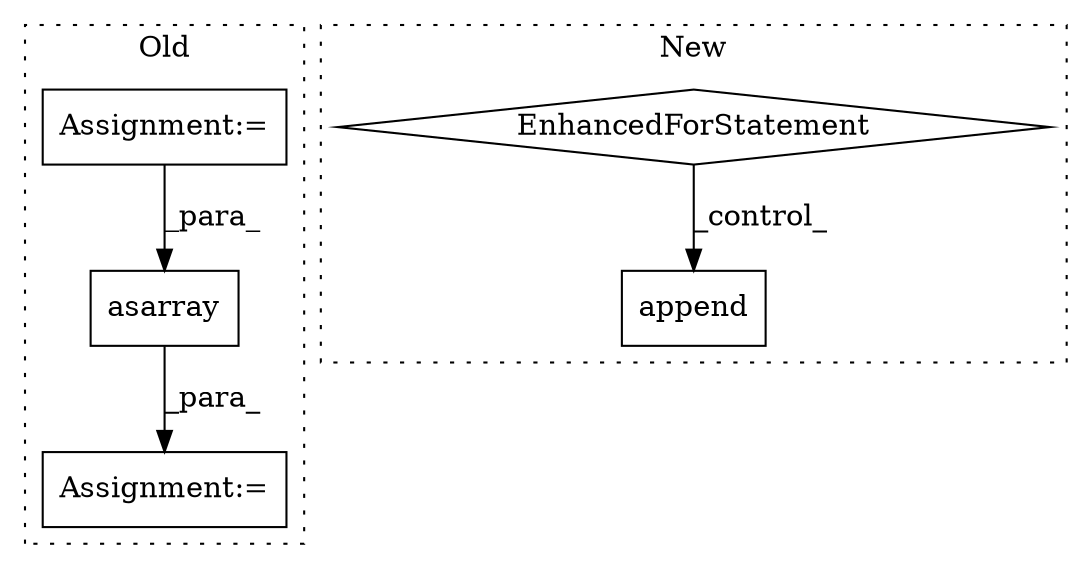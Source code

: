 digraph G {
subgraph cluster0 {
1 [label="asarray" a="32" s="1371,1387" l="8,1" shape="box"];
4 [label="Assignment:=" a="7" s="1157" l="1" shape="box"];
5 [label="Assignment:=" a="7" s="1355" l="1" shape="box"];
label = "Old";
style="dotted";
}
subgraph cluster1 {
2 [label="append" a="32" s="7384,7423" l="7,1" shape="box"];
3 [label="EnhancedForStatement" a="70" s="7292,7364" l="53,2" shape="diamond"];
label = "New";
style="dotted";
}
1 -> 5 [label="_para_"];
3 -> 2 [label="_control_"];
4 -> 1 [label="_para_"];
}